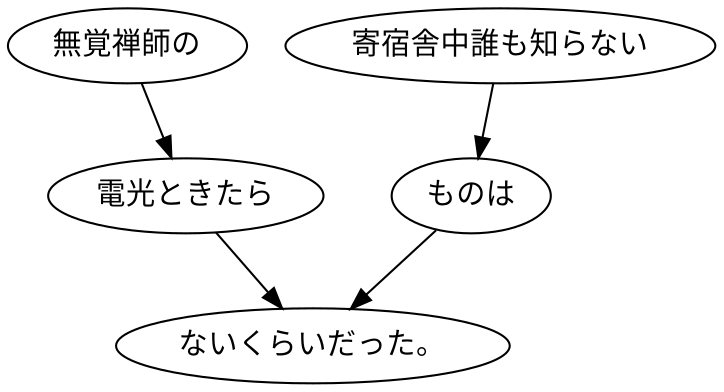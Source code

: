 digraph graph6114 {
	node0 [label="無覚禅師の"];
	node1 [label="電光ときたら"];
	node2 [label="寄宿舎中誰も知らない"];
	node3 [label="ものは"];
	node4 [label="ないくらいだった。"];
	node0 -> node1;
	node1 -> node4;
	node2 -> node3;
	node3 -> node4;
}
